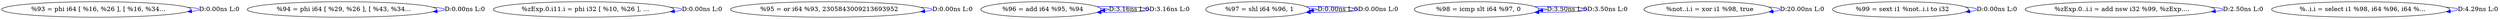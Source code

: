 digraph {
Node0x3120110[label="  %93 = phi i64 [ %16, %26 ], [ %16, %34..."];
Node0x3120110 -> Node0x3120110[label="D:0.00ns L:0",color=blue];
Node0x31201f0[label="  %94 = phi i64 [ %29, %26 ], [ %43, %34..."];
Node0x31201f0 -> Node0x31201f0[label="D:0.00ns L:0",color=blue];
Node0x31202d0[label="  %zExp.0.i11.i = phi i32 [ %10, %26 ], ..."];
Node0x31202d0 -> Node0x31202d0[label="D:0.00ns L:0",color=blue];
Node0x31203b0[label="  %95 = or i64 %93, 2305843009213693952"];
Node0x31203b0 -> Node0x31203b0[label="D:0.00ns L:0",color=blue];
Node0x3120490[label="  %96 = add i64 %95, %94"];
Node0x3120490 -> Node0x3120490[label="D:3.16ns L:0",color=blue];
Node0x3120490 -> Node0x3120490[label="D:3.16ns L:0",color=blue];
Node0x3120570[label="  %97 = shl i64 %96, 1"];
Node0x3120570 -> Node0x3120570[label="D:0.00ns L:0",color=blue];
Node0x3120570 -> Node0x3120570[label="D:0.00ns L:0",color=blue];
Node0x3120650[label="  %98 = icmp slt i64 %97, 0"];
Node0x3120650 -> Node0x3120650[label="D:3.50ns L:0",color=blue];
Node0x3120650 -> Node0x3120650[label="D:3.50ns L:0",color=blue];
Node0x3120730[label="  %not..i.i = xor i1 %98, true"];
Node0x3120730 -> Node0x3120730[label="D:20.00ns L:0",color=blue];
Node0x3120810[label="  %99 = sext i1 %not..i.i to i32"];
Node0x3120810 -> Node0x3120810[label="D:0.00ns L:0",color=blue];
Node0x31208f0[label="  %zExp.0..i.i = add nsw i32 %99, %zExp...."];
Node0x31208f0 -> Node0x31208f0[label="D:2.50ns L:0",color=blue];
Node0x31209d0[label="  %..i.i = select i1 %98, i64 %96, i64 %..."];
Node0x31209d0 -> Node0x31209d0[label="D:4.29ns L:0",color=blue];
}

